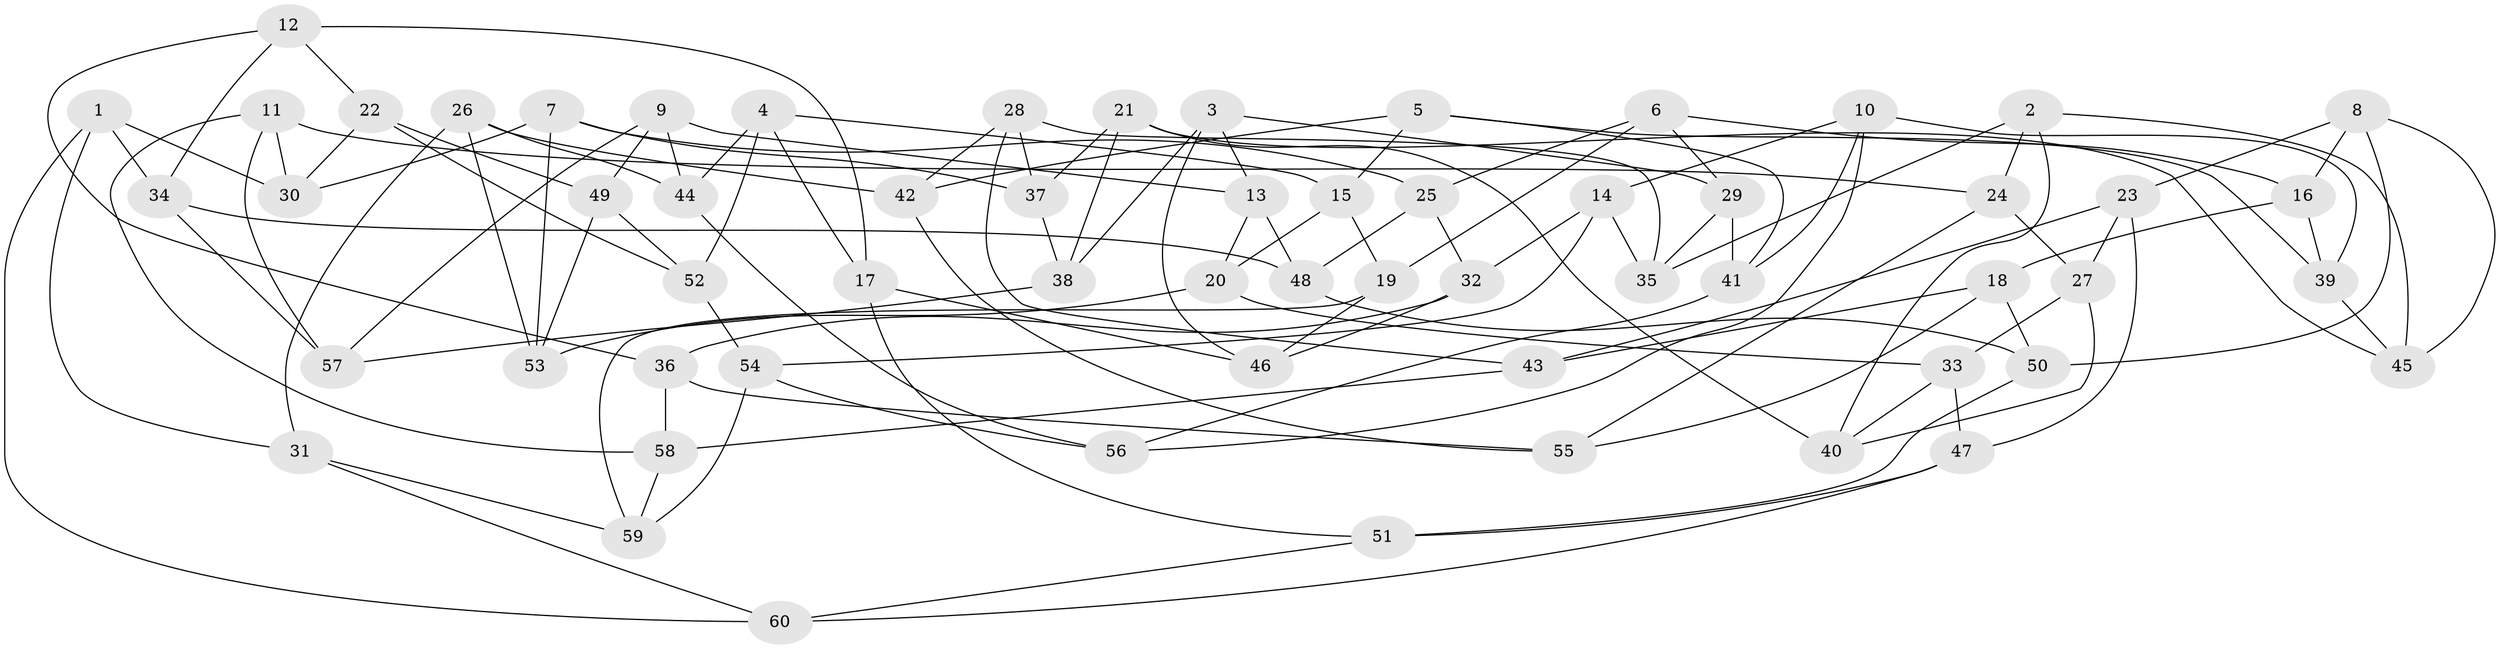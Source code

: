 // Generated by graph-tools (version 1.1) at 2025/11/02/27/25 16:11:46]
// undirected, 60 vertices, 120 edges
graph export_dot {
graph [start="1"]
  node [color=gray90,style=filled];
  1;
  2;
  3;
  4;
  5;
  6;
  7;
  8;
  9;
  10;
  11;
  12;
  13;
  14;
  15;
  16;
  17;
  18;
  19;
  20;
  21;
  22;
  23;
  24;
  25;
  26;
  27;
  28;
  29;
  30;
  31;
  32;
  33;
  34;
  35;
  36;
  37;
  38;
  39;
  40;
  41;
  42;
  43;
  44;
  45;
  46;
  47;
  48;
  49;
  50;
  51;
  52;
  53;
  54;
  55;
  56;
  57;
  58;
  59;
  60;
  1 -- 60;
  1 -- 31;
  1 -- 30;
  1 -- 34;
  2 -- 45;
  2 -- 35;
  2 -- 24;
  2 -- 40;
  3 -- 38;
  3 -- 29;
  3 -- 46;
  3 -- 13;
  4 -- 52;
  4 -- 44;
  4 -- 15;
  4 -- 17;
  5 -- 41;
  5 -- 39;
  5 -- 42;
  5 -- 15;
  6 -- 16;
  6 -- 25;
  6 -- 19;
  6 -- 29;
  7 -- 30;
  7 -- 53;
  7 -- 37;
  7 -- 25;
  8 -- 23;
  8 -- 16;
  8 -- 45;
  8 -- 50;
  9 -- 57;
  9 -- 13;
  9 -- 49;
  9 -- 44;
  10 -- 41;
  10 -- 14;
  10 -- 56;
  10 -- 39;
  11 -- 58;
  11 -- 57;
  11 -- 24;
  11 -- 30;
  12 -- 17;
  12 -- 36;
  12 -- 22;
  12 -- 34;
  13 -- 48;
  13 -- 20;
  14 -- 35;
  14 -- 54;
  14 -- 32;
  15 -- 19;
  15 -- 20;
  16 -- 18;
  16 -- 39;
  17 -- 46;
  17 -- 51;
  18 -- 43;
  18 -- 50;
  18 -- 55;
  19 -- 59;
  19 -- 46;
  20 -- 33;
  20 -- 53;
  21 -- 40;
  21 -- 45;
  21 -- 37;
  21 -- 38;
  22 -- 52;
  22 -- 49;
  22 -- 30;
  23 -- 43;
  23 -- 27;
  23 -- 47;
  24 -- 27;
  24 -- 55;
  25 -- 32;
  25 -- 48;
  26 -- 44;
  26 -- 53;
  26 -- 42;
  26 -- 31;
  27 -- 40;
  27 -- 33;
  28 -- 35;
  28 -- 43;
  28 -- 37;
  28 -- 42;
  29 -- 41;
  29 -- 35;
  31 -- 59;
  31 -- 60;
  32 -- 36;
  32 -- 46;
  33 -- 47;
  33 -- 40;
  34 -- 48;
  34 -- 57;
  36 -- 55;
  36 -- 58;
  37 -- 38;
  38 -- 57;
  39 -- 45;
  41 -- 56;
  42 -- 55;
  43 -- 58;
  44 -- 56;
  47 -- 51;
  47 -- 60;
  48 -- 50;
  49 -- 52;
  49 -- 53;
  50 -- 51;
  51 -- 60;
  52 -- 54;
  54 -- 59;
  54 -- 56;
  58 -- 59;
}
